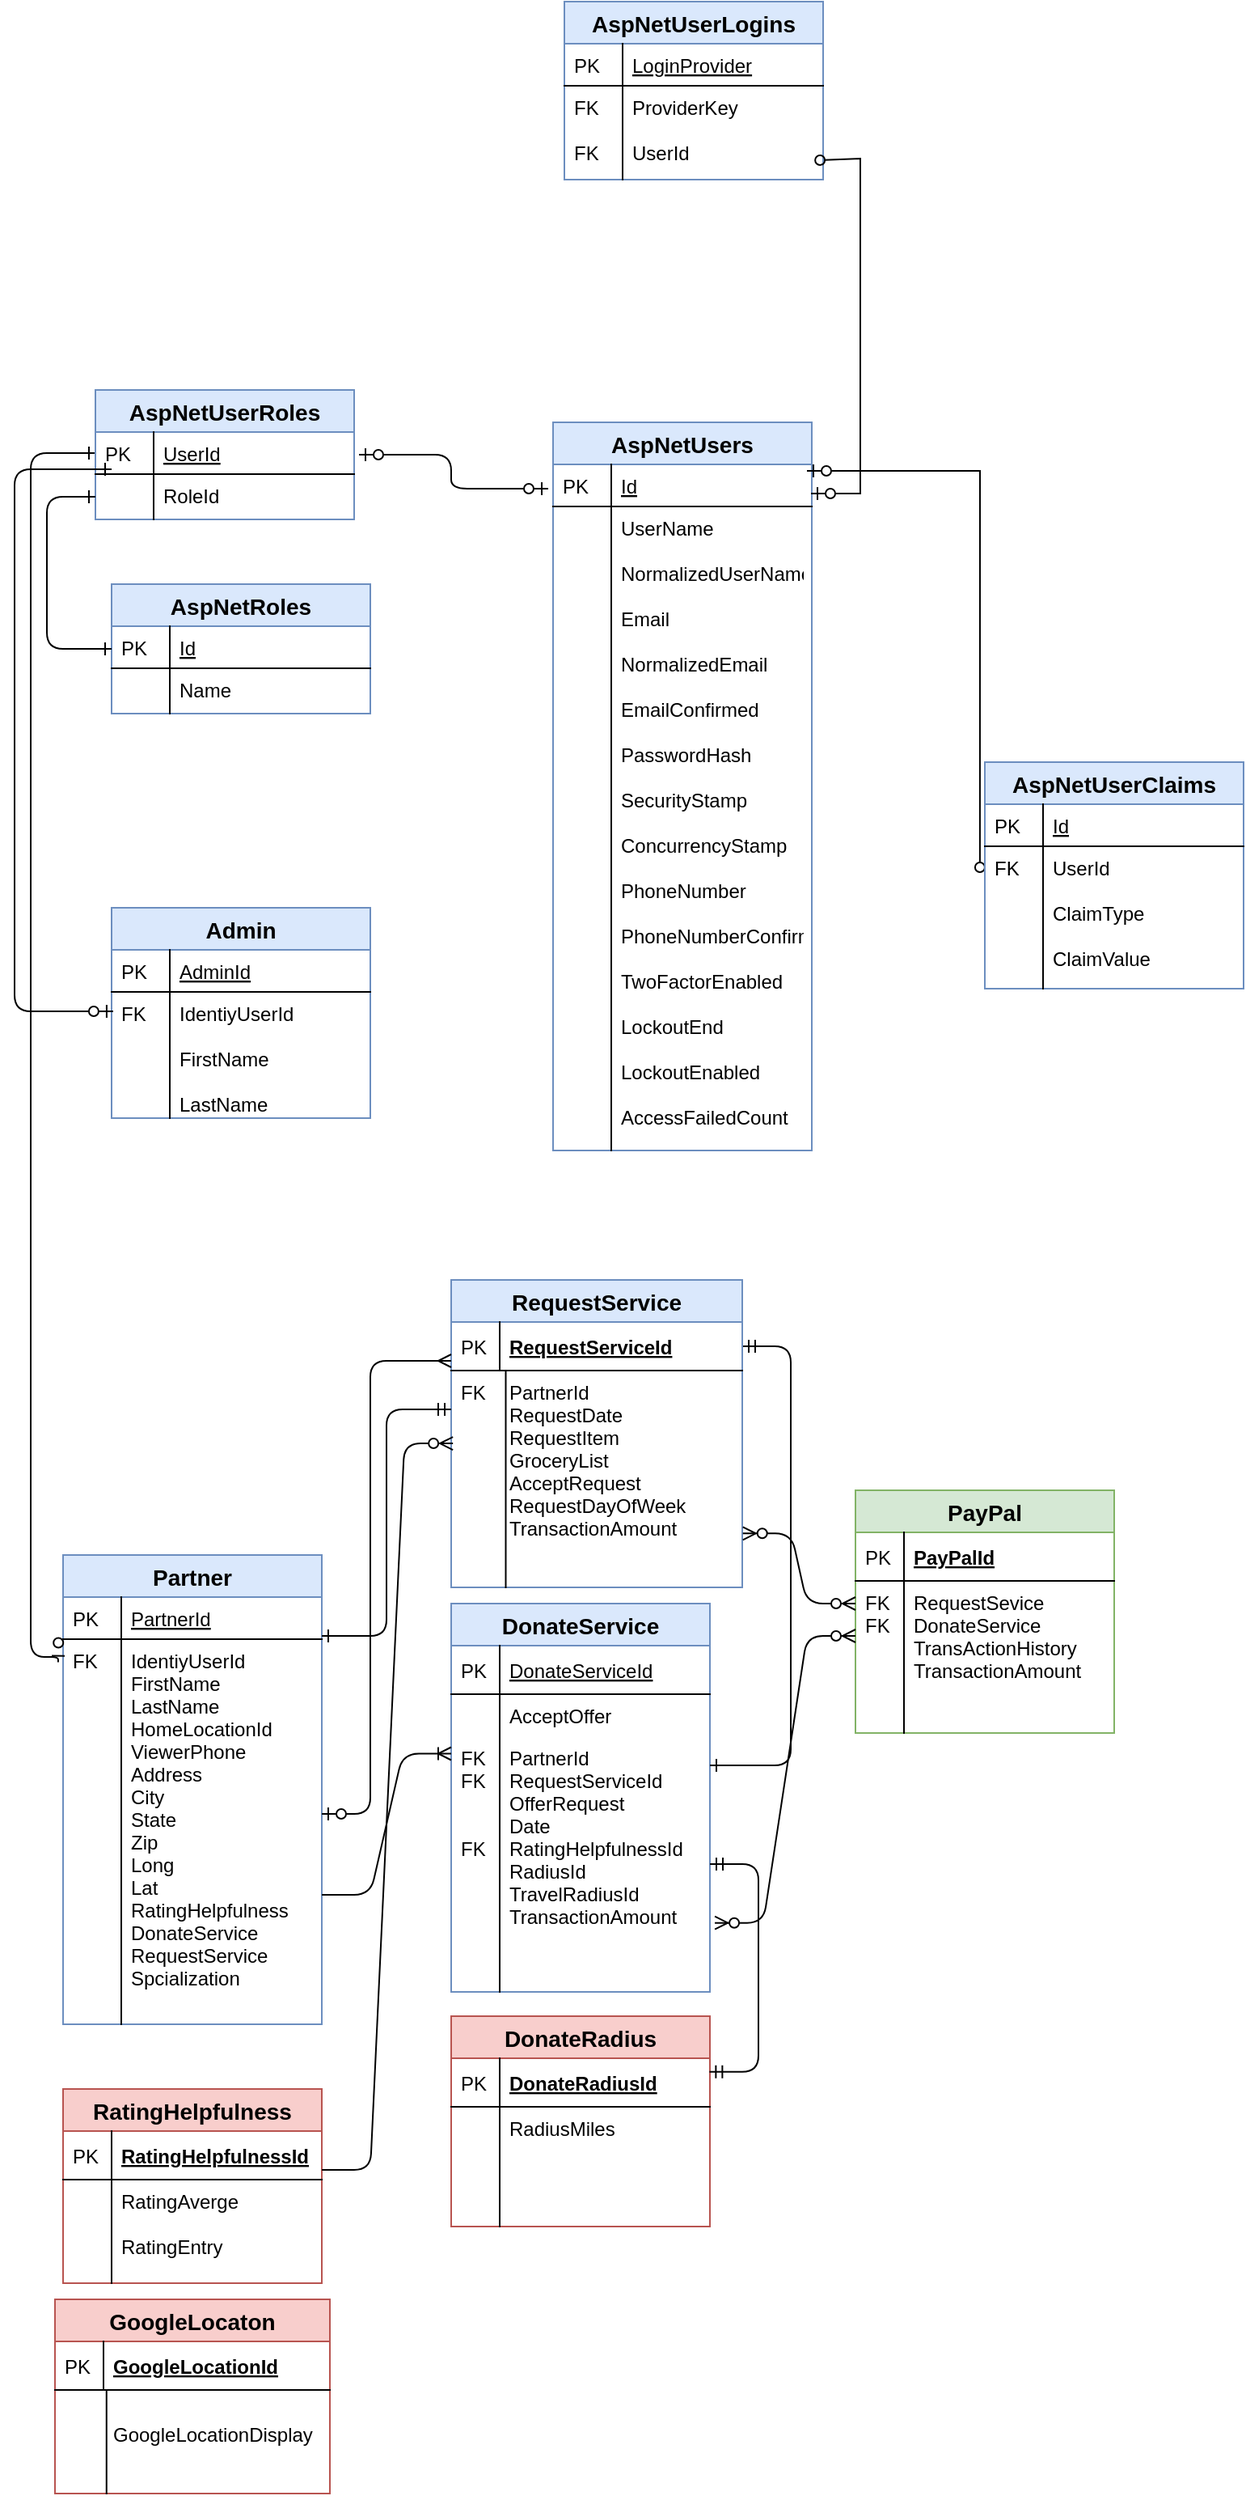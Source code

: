 <mxfile type="github" version="12.9.12">
  <diagram id="C5RBs43oDa-KdzZeNtuy" name="Page-1">
    <mxGraphModel grid="1" shadow="0" math="0" pageHeight="1169" pageWidth="827" pageScale="1" page="1" fold="1" arrows="1" connect="1" tooltips="1" guides="1" gridSize="10" dy="5468" dx="7211">
      <root>
        <mxCell id="WIyWlLk6GJQsqaUBKTNV-0" />
        <mxCell id="WIyWlLk6GJQsqaUBKTNV-1" parent="WIyWlLk6GJQsqaUBKTNV-0" />
        <mxCell id="zkfFHV4jXpPFQw0GAbJ--51" value="Partner" parent="WIyWlLk6GJQsqaUBKTNV-1" vertex="1" style="swimlane;fontStyle=1;childLayout=stackLayout;horizontal=1;startSize=26;horizontalStack=0;resizeParent=1;resizeLast=0;collapsible=1;marginBottom=0;rounded=0;shadow=0;strokeWidth=1;fontSize=14;fillColor=#dae8fc;strokeColor=#6c8ebf;">
          <mxGeometry as="geometry" height="290" width="160" y="-3680" x="-5750">
            <mxRectangle as="alternateBounds" height="26" width="160" y="80" x="20" />
          </mxGeometry>
        </mxCell>
        <mxCell id="zkfFHV4jXpPFQw0GAbJ--52" value="PartnerId" parent="zkfFHV4jXpPFQw0GAbJ--51" vertex="1" style="shape=partialRectangle;top=0;left=0;right=0;bottom=1;align=left;verticalAlign=top;fillColor=none;spacingLeft=40;spacingRight=4;overflow=hidden;rotatable=0;points=[[0,0.5],[1,0.5]];portConstraint=eastwest;dropTarget=0;rounded=0;shadow=0;strokeWidth=1;fontStyle=4">
          <mxGeometry as="geometry" height="26" width="160" y="26" />
        </mxCell>
        <mxCell id="zkfFHV4jXpPFQw0GAbJ--53" value="PK" parent="zkfFHV4jXpPFQw0GAbJ--52" vertex="1" style="shape=partialRectangle;top=0;left=0;bottom=0;fillColor=none;align=left;verticalAlign=top;spacingLeft=4;spacingRight=4;overflow=hidden;rotatable=0;points=[];portConstraint=eastwest;part=1;" connectable="0">
          <mxGeometry as="geometry" height="26" width="36" />
        </mxCell>
        <mxCell id="zkfFHV4jXpPFQw0GAbJ--54" value="IdentiyUserId&#xa;FirstName&#xa;LastName&#xa;HomeLocationId&#xa;ViewerPhone&#xa;Address&#xa;City&#xa;State&#xa;Zip&#xa;Long&#xa;Lat&#xa;RatingHelpfulness&#xa;DonateService&#xa;RequestService&#xa;Spcialization" parent="zkfFHV4jXpPFQw0GAbJ--51" vertex="1" style="shape=partialRectangle;top=0;left=0;right=0;bottom=0;align=left;verticalAlign=top;fillColor=none;spacingLeft=40;spacingRight=4;overflow=hidden;rotatable=0;points=[[0,0.5],[1,0.5]];portConstraint=eastwest;dropTarget=0;rounded=0;shadow=0;strokeWidth=1;">
          <mxGeometry as="geometry" height="238" width="160" y="52" />
        </mxCell>
        <mxCell id="zkfFHV4jXpPFQw0GAbJ--55" value="FK&#xa;" parent="zkfFHV4jXpPFQw0GAbJ--54" vertex="1" style="shape=partialRectangle;top=0;left=0;bottom=0;fillColor=none;align=left;verticalAlign=top;spacingLeft=4;spacingRight=4;overflow=hidden;rotatable=0;points=[];portConstraint=eastwest;part=1;" connectable="0">
          <mxGeometry as="geometry" height="238" width="36" />
        </mxCell>
        <mxCell id="w6MAxaTwaF9I9nZjJXPJ-12" value="DonateService" parent="WIyWlLk6GJQsqaUBKTNV-1" vertex="1" style="swimlane;fontStyle=1;childLayout=stackLayout;horizontal=1;startSize=26;horizontalStack=0;resizeParent=1;resizeParentMax=0;resizeLast=0;collapsible=1;marginBottom=0;align=center;fontSize=14;fillColor=#dae8fc;strokeColor=#6c8ebf;">
          <mxGeometry as="geometry" height="240" width="160" y="-3650" x="-5510" />
        </mxCell>
        <mxCell id="w6MAxaTwaF9I9nZjJXPJ-13" value="DonateServiceId" parent="w6MAxaTwaF9I9nZjJXPJ-12" vertex="1" style="shape=partialRectangle;top=0;left=0;right=0;bottom=1;align=left;verticalAlign=middle;fillColor=none;spacingLeft=34;spacingRight=4;overflow=hidden;rotatable=0;points=[[0,0.5],[1,0.5]];portConstraint=eastwest;dropTarget=0;fontStyle=4;fontSize=12;">
          <mxGeometry as="geometry" height="30" width="160" y="26" />
        </mxCell>
        <mxCell id="w6MAxaTwaF9I9nZjJXPJ-14" value="PK" parent="w6MAxaTwaF9I9nZjJXPJ-13" vertex="1" style="shape=partialRectangle;top=0;left=0;bottom=0;fillColor=none;align=left;verticalAlign=middle;spacingLeft=4;spacingRight=4;overflow=hidden;rotatable=0;points=[];portConstraint=eastwest;part=1;fontSize=12;" connectable="0">
          <mxGeometry as="geometry" height="30" width="30" />
        </mxCell>
        <mxCell id="w6MAxaTwaF9I9nZjJXPJ-15" value="AcceptOffer" parent="w6MAxaTwaF9I9nZjJXPJ-12" vertex="1" style="shape=partialRectangle;top=0;left=0;right=0;bottom=0;align=left;verticalAlign=top;fillColor=none;spacingLeft=34;spacingRight=4;overflow=hidden;rotatable=0;points=[[0,0.5],[1,0.5]];portConstraint=eastwest;dropTarget=0;fontSize=12;">
          <mxGeometry as="geometry" height="26" width="160" y="56" />
        </mxCell>
        <mxCell id="w6MAxaTwaF9I9nZjJXPJ-16" value="" parent="w6MAxaTwaF9I9nZjJXPJ-15" vertex="1" style="shape=partialRectangle;top=0;left=0;bottom=0;fillColor=none;align=left;verticalAlign=top;spacingLeft=4;spacingRight=4;overflow=hidden;rotatable=0;points=[];portConstraint=eastwest;part=1;fontSize=12;" connectable="0">
          <mxGeometry as="geometry" height="26" width="30" />
        </mxCell>
        <mxCell id="w6MAxaTwaF9I9nZjJXPJ-17" value="PartnerId&#xa;RequestServiceId&#xa;OfferRequest&#xa;Date&#xa;RatingHelpfulnessId&#xa;RadiusId&#xa;TravelRadiusId&#xa;TransactionAmount&#xa;" parent="w6MAxaTwaF9I9nZjJXPJ-12" vertex="1" style="shape=partialRectangle;top=0;left=0;right=0;bottom=0;align=left;verticalAlign=top;fillColor=none;spacingLeft=34;spacingRight=4;overflow=hidden;rotatable=0;points=[[0,0.5],[1,0.5]];portConstraint=eastwest;dropTarget=0;fontSize=12;">
          <mxGeometry as="geometry" height="158" width="160" y="82" />
        </mxCell>
        <mxCell id="w6MAxaTwaF9I9nZjJXPJ-18" value="FK&#xa;FK&#xa;&#xa;&#xa;FK&#xa;&#xa;&#xa;&#xa;&#xa;&#xa;&#xa;&#xa;&#xa;&#xa;" parent="w6MAxaTwaF9I9nZjJXPJ-17" vertex="1" style="shape=partialRectangle;top=0;left=0;bottom=0;fillColor=none;align=left;verticalAlign=top;spacingLeft=4;spacingRight=4;overflow=hidden;rotatable=0;points=[];portConstraint=eastwest;part=1;fontSize=12;" connectable="0">
          <mxGeometry as="geometry" height="158" width="30" />
        </mxCell>
        <mxCell id="w6MAxaTwaF9I9nZjJXPJ-37" value="" parent="WIyWlLk6GJQsqaUBKTNV-1" style="edgeStyle=entityRelationEdgeStyle;fontSize=12;html=1;endArrow=ERmandOne;startArrow=ERone;startFill=0;" edge="1" target="w6MAxaTwaF9I9nZjJXPJ-27">
          <mxGeometry as="geometry" height="100" width="100" relative="1">
            <mxPoint as="sourcePoint" y="-3550" x="-5350" />
            <mxPoint as="targetPoint" y="-3570" x="-5240" />
          </mxGeometry>
        </mxCell>
        <mxCell id="w6MAxaTwaF9I9nZjJXPJ-26" value="RequestService" parent="WIyWlLk6GJQsqaUBKTNV-1" vertex="1" style="swimlane;fontStyle=1;childLayout=stackLayout;horizontal=1;startSize=26;horizontalStack=0;resizeParent=1;resizeParentMax=0;resizeLast=0;collapsible=1;marginBottom=0;align=center;fontSize=14;fillColor=#dae8fc;strokeColor=#6c8ebf;">
          <mxGeometry as="geometry" height="190" width="180" y="-3850" x="-5510" />
        </mxCell>
        <mxCell id="w6MAxaTwaF9I9nZjJXPJ-27" value="RequestServiceId" parent="w6MAxaTwaF9I9nZjJXPJ-26" vertex="1" style="shape=partialRectangle;top=0;left=0;right=0;bottom=1;align=left;verticalAlign=middle;fillColor=none;spacingLeft=34;spacingRight=4;overflow=hidden;rotatable=0;points=[[0,0.5],[1,0.5]];portConstraint=eastwest;dropTarget=0;fontStyle=5;fontSize=12;">
          <mxGeometry as="geometry" height="30" width="180" y="26" />
        </mxCell>
        <mxCell id="w6MAxaTwaF9I9nZjJXPJ-28" value="PK" parent="w6MAxaTwaF9I9nZjJXPJ-27" vertex="1" style="shape=partialRectangle;top=0;left=0;bottom=0;fillColor=none;align=left;verticalAlign=middle;spacingLeft=4;spacingRight=4;overflow=hidden;rotatable=0;points=[];portConstraint=eastwest;part=1;fontSize=12;" connectable="0">
          <mxGeometry as="geometry" height="30" width="30" />
        </mxCell>
        <mxCell id="w6MAxaTwaF9I9nZjJXPJ-29" value="PartnerId&#xa;RequestDate&#xa;RequestItem&#xa;GroceryList&#xa;AcceptRequest&#xa;RequestDayOfWeek&#xa;TransactionAmount&#xa;" parent="w6MAxaTwaF9I9nZjJXPJ-26" vertex="1" style="shape=partialRectangle;top=0;left=0;right=0;bottom=0;align=left;verticalAlign=top;fillColor=none;spacingLeft=34;spacingRight=4;overflow=hidden;rotatable=0;points=[[0,0.5],[1,0.5]];portConstraint=eastwest;dropTarget=0;fontSize=12;">
          <mxGeometry as="geometry" height="134" width="180" y="56" />
        </mxCell>
        <mxCell id="w6MAxaTwaF9I9nZjJXPJ-30" value="FK&#xa;&#xa;&#xa;&#xa;" parent="w6MAxaTwaF9I9nZjJXPJ-29" vertex="1" style="shape=partialRectangle;top=0;left=0;bottom=0;fillColor=none;align=left;verticalAlign=top;spacingLeft=4;spacingRight=4;overflow=hidden;rotatable=0;points=[];portConstraint=eastwest;part=1;fontSize=12;" connectable="0">
          <mxGeometry as="geometry" height="134" width="33.75" />
        </mxCell>
        <mxCell id="4Npi-XYbnUJPOElRgU_o-9" value="" parent="WIyWlLk6GJQsqaUBKTNV-1" style="edgeStyle=orthogonalEdgeStyle;fontSize=12;html=1;endArrow=ERzeroToOne;endFill=1;entryX=-0.019;entryY=0.06;entryDx=0;entryDy=0;entryPerimeter=0;startArrow=ERone;startFill=0;" edge="1" target="zkfFHV4jXpPFQw0GAbJ--54">
          <mxGeometry as="geometry" height="100" width="100" relative="1">
            <mxPoint as="sourcePoint" y="-4361" x="-5730" />
            <mxPoint as="targetPoint" y="-3791" x="-5750" />
            <Array as="points">
              <mxPoint y="-4361" x="-5770" />
              <mxPoint y="-3617" x="-5770" />
            </Array>
          </mxGeometry>
        </mxCell>
        <mxCell id="4Npi-XYbnUJPOElRgU_o-16" value="PayPal" parent="WIyWlLk6GJQsqaUBKTNV-1" vertex="1" style="swimlane;fontStyle=1;childLayout=stackLayout;horizontal=1;startSize=26;horizontalStack=0;resizeParent=1;resizeParentMax=0;resizeLast=0;collapsible=1;marginBottom=0;align=center;fontSize=14;fillColor=#d5e8d4;strokeColor=#82b366;">
          <mxGeometry as="geometry" height="150" width="160" y="-3720" x="-5260" />
        </mxCell>
        <mxCell id="4Npi-XYbnUJPOElRgU_o-17" value="PayPalId" parent="4Npi-XYbnUJPOElRgU_o-16" vertex="1" style="shape=partialRectangle;top=0;left=0;right=0;bottom=1;align=left;verticalAlign=middle;fillColor=none;spacingLeft=34;spacingRight=4;overflow=hidden;rotatable=0;points=[[0,0.5],[1,0.5]];portConstraint=eastwest;dropTarget=0;fontStyle=5;fontSize=12;">
          <mxGeometry as="geometry" height="30" width="160" y="26" />
        </mxCell>
        <mxCell id="4Npi-XYbnUJPOElRgU_o-18" value="PK" parent="4Npi-XYbnUJPOElRgU_o-17" vertex="1" style="shape=partialRectangle;top=0;left=0;bottom=0;fillColor=none;align=left;verticalAlign=middle;spacingLeft=4;spacingRight=4;overflow=hidden;rotatable=0;points=[];portConstraint=eastwest;part=1;fontSize=12;" connectable="0">
          <mxGeometry as="geometry" height="30" width="30" />
        </mxCell>
        <mxCell id="4Npi-XYbnUJPOElRgU_o-19" value="RequestSevice&#xa;DonateService&#xa;TransActionHistory&#xa;TransactionAmount" parent="4Npi-XYbnUJPOElRgU_o-16" vertex="1" style="shape=partialRectangle;top=0;left=0;right=0;bottom=0;align=left;verticalAlign=top;fillColor=none;spacingLeft=34;spacingRight=4;overflow=hidden;rotatable=0;points=[[0,0.5],[1,0.5]];portConstraint=eastwest;dropTarget=0;fontSize=12;">
          <mxGeometry as="geometry" height="94" width="160" y="56" />
        </mxCell>
        <mxCell id="4Npi-XYbnUJPOElRgU_o-20" value="FK&#xa;FK" parent="4Npi-XYbnUJPOElRgU_o-19" vertex="1" style="shape=partialRectangle;top=0;left=0;bottom=0;fillColor=none;align=left;verticalAlign=top;spacingLeft=4;spacingRight=4;overflow=hidden;rotatable=0;points=[];portConstraint=eastwest;part=1;fontSize=12;" connectable="0">
          <mxGeometry as="geometry" height="94" width="30" />
        </mxCell>
        <mxCell id="0W0cWMTUV2IDfXPeLBm6-0" value="" parent="WIyWlLk6GJQsqaUBKTNV-1" style="edgeStyle=orthogonalEdgeStyle;fontSize=12;html=1;endArrow=ERmandOne;startArrow=ERone;startFill=0;" edge="1" source="zkfFHV4jXpPFQw0GAbJ--52">
          <mxGeometry as="geometry" height="100" width="100" relative="1">
            <mxPoint as="sourcePoint" y="-3630" x="-5580" />
            <mxPoint as="targetPoint" y="-3770" x="-5510" />
            <Array as="points">
              <mxPoint y="-3630" x="-5550" />
              <mxPoint y="-3770" x="-5550" />
            </Array>
          </mxGeometry>
        </mxCell>
        <mxCell id="oAIq1dQu28Q5ENZZxSXI-0" value="" parent="WIyWlLk6GJQsqaUBKTNV-1" style="edgeStyle=orthogonalEdgeStyle;fontSize=12;html=1;endArrow=ERmany;startArrow=ERzeroToOne;startFill=1;endFill=0;" edge="1">
          <mxGeometry as="geometry" height="100" width="100" relative="1">
            <mxPoint as="sourcePoint" y="-3520" x="-5590" />
            <mxPoint as="targetPoint" y="-3800" x="-5510" />
            <Array as="points">
              <mxPoint y="-3520" x="-5590" />
              <mxPoint y="-3520" x="-5560" />
              <mxPoint y="-3800" x="-5560" />
            </Array>
          </mxGeometry>
        </mxCell>
        <mxCell id="KTBwwEuSzIFc9z8oNqsP-0" value="AspNetRoles" parent="WIyWlLk6GJQsqaUBKTNV-1" vertex="1" style="swimlane;fontStyle=1;childLayout=stackLayout;horizontal=1;startSize=26;horizontalStack=0;resizeParent=1;resizeLast=0;collapsible=1;marginBottom=0;rounded=0;shadow=0;strokeWidth=1;fontSize=14;fillColor=#dae8fc;strokeColor=#6c8ebf;">
          <mxGeometry as="geometry" height="80" width="160" y="-4280" x="-5720">
            <mxRectangle as="alternateBounds" height="26" width="160" y="80" x="20" />
          </mxGeometry>
        </mxCell>
        <mxCell id="KTBwwEuSzIFc9z8oNqsP-1" value="Id" parent="KTBwwEuSzIFc9z8oNqsP-0" vertex="1" style="shape=partialRectangle;top=0;left=0;right=0;bottom=1;align=left;verticalAlign=top;fillColor=none;spacingLeft=40;spacingRight=4;overflow=hidden;rotatable=0;points=[[0,0.5],[1,0.5]];portConstraint=eastwest;dropTarget=0;rounded=0;shadow=0;strokeWidth=1;fontStyle=4">
          <mxGeometry as="geometry" height="26" width="160" y="26" />
        </mxCell>
        <mxCell id="KTBwwEuSzIFc9z8oNqsP-2" value="PK" parent="KTBwwEuSzIFc9z8oNqsP-1" vertex="1" style="shape=partialRectangle;top=0;left=0;bottom=0;fillColor=none;align=left;verticalAlign=top;spacingLeft=4;spacingRight=4;overflow=hidden;rotatable=0;points=[];portConstraint=eastwest;part=1;" connectable="0">
          <mxGeometry as="geometry" height="26" width="36" />
        </mxCell>
        <mxCell id="KTBwwEuSzIFc9z8oNqsP-3" value="Name" parent="KTBwwEuSzIFc9z8oNqsP-0" vertex="1" style="shape=partialRectangle;top=0;left=0;right=0;bottom=0;align=left;verticalAlign=top;fillColor=none;spacingLeft=40;spacingRight=4;overflow=hidden;rotatable=0;points=[[0,0.5],[1,0.5]];portConstraint=eastwest;dropTarget=0;rounded=0;shadow=0;strokeWidth=1;">
          <mxGeometry as="geometry" height="28" width="160" y="52" />
        </mxCell>
        <mxCell id="KTBwwEuSzIFc9z8oNqsP-4" value="" parent="KTBwwEuSzIFc9z8oNqsP-3" vertex="1" style="shape=partialRectangle;top=0;left=0;bottom=0;fillColor=none;align=left;verticalAlign=top;spacingLeft=4;spacingRight=4;overflow=hidden;rotatable=0;points=[];portConstraint=eastwest;part=1;" connectable="0">
          <mxGeometry as="geometry" height="28" width="36" />
        </mxCell>
        <mxCell id="KTBwwEuSzIFc9z8oNqsP-5" value="AspNetUserRoles" parent="WIyWlLk6GJQsqaUBKTNV-1" vertex="1" style="swimlane;fontStyle=1;childLayout=stackLayout;horizontal=1;startSize=26;horizontalStack=0;resizeParent=1;resizeLast=0;collapsible=1;marginBottom=0;rounded=0;shadow=0;strokeWidth=1;fontSize=14;fillColor=#dae8fc;strokeColor=#6c8ebf;">
          <mxGeometry as="geometry" height="80" width="160" y="-4400" x="-5730">
            <mxRectangle as="alternateBounds" height="26" width="160" y="80" x="20" />
          </mxGeometry>
        </mxCell>
        <mxCell id="KTBwwEuSzIFc9z8oNqsP-6" value="UserId" parent="KTBwwEuSzIFc9z8oNqsP-5" vertex="1" style="shape=partialRectangle;top=0;left=0;right=0;bottom=1;align=left;verticalAlign=top;fillColor=none;spacingLeft=40;spacingRight=4;overflow=hidden;rotatable=0;points=[[0,0.5],[1,0.5]];portConstraint=eastwest;dropTarget=0;rounded=0;shadow=0;strokeWidth=1;fontStyle=4">
          <mxGeometry as="geometry" height="26" width="160" y="26" />
        </mxCell>
        <mxCell id="KTBwwEuSzIFc9z8oNqsP-7" value="PK" parent="KTBwwEuSzIFc9z8oNqsP-6" vertex="1" style="shape=partialRectangle;top=0;left=0;bottom=0;fillColor=none;align=left;verticalAlign=top;spacingLeft=4;spacingRight=4;overflow=hidden;rotatable=0;points=[];portConstraint=eastwest;part=1;" connectable="0">
          <mxGeometry as="geometry" height="26" width="36" />
        </mxCell>
        <mxCell id="KTBwwEuSzIFc9z8oNqsP-8" value="RoleId" parent="KTBwwEuSzIFc9z8oNqsP-5" vertex="1" style="shape=partialRectangle;top=0;left=0;right=0;bottom=0;align=left;verticalAlign=top;fillColor=none;spacingLeft=40;spacingRight=4;overflow=hidden;rotatable=0;points=[[0,0.5],[1,0.5]];portConstraint=eastwest;dropTarget=0;rounded=0;shadow=0;strokeWidth=1;">
          <mxGeometry as="geometry" height="28" width="160" y="52" />
        </mxCell>
        <mxCell id="KTBwwEuSzIFc9z8oNqsP-9" value="" parent="KTBwwEuSzIFc9z8oNqsP-8" vertex="1" style="shape=partialRectangle;top=0;left=0;bottom=0;fillColor=none;align=left;verticalAlign=top;spacingLeft=4;spacingRight=4;overflow=hidden;rotatable=0;points=[];portConstraint=eastwest;part=1;" connectable="0">
          <mxGeometry as="geometry" height="28" width="36" />
        </mxCell>
        <mxCell id="KTBwwEuSzIFc9z8oNqsP-10" value="AspNetUserLogins" parent="WIyWlLk6GJQsqaUBKTNV-1" vertex="1" style="swimlane;fontStyle=1;childLayout=stackLayout;horizontal=1;startSize=26;horizontalStack=0;resizeParent=1;resizeLast=0;collapsible=1;marginBottom=0;rounded=0;shadow=0;strokeWidth=1;fontSize=14;fillColor=#dae8fc;strokeColor=#6c8ebf;">
          <mxGeometry as="geometry" height="110" width="160" y="-4640" x="-5440">
            <mxRectangle as="alternateBounds" height="26" width="160" y="80" x="20" />
          </mxGeometry>
        </mxCell>
        <mxCell id="KTBwwEuSzIFc9z8oNqsP-11" value="LoginProvider" parent="KTBwwEuSzIFc9z8oNqsP-10" vertex="1" style="shape=partialRectangle;top=0;left=0;right=0;bottom=1;align=left;verticalAlign=top;fillColor=none;spacingLeft=40;spacingRight=4;overflow=hidden;rotatable=0;points=[[0,0.5],[1,0.5]];portConstraint=eastwest;dropTarget=0;rounded=0;shadow=0;strokeWidth=1;fontStyle=4">
          <mxGeometry as="geometry" height="26" width="160" y="26" />
        </mxCell>
        <mxCell id="KTBwwEuSzIFc9z8oNqsP-12" value="PK" parent="KTBwwEuSzIFc9z8oNqsP-11" vertex="1" style="shape=partialRectangle;top=0;left=0;bottom=0;fillColor=none;align=left;verticalAlign=top;spacingLeft=4;spacingRight=4;overflow=hidden;rotatable=0;points=[];portConstraint=eastwest;part=1;" connectable="0">
          <mxGeometry as="geometry" height="26" width="36" />
        </mxCell>
        <mxCell id="KTBwwEuSzIFc9z8oNqsP-13" value="ProviderKey&#xa;&#xa;UserId" parent="KTBwwEuSzIFc9z8oNqsP-10" vertex="1" style="shape=partialRectangle;top=0;left=0;right=0;bottom=0;align=left;verticalAlign=top;fillColor=none;spacingLeft=40;spacingRight=4;overflow=hidden;rotatable=0;points=[[0,0.5],[1,0.5]];portConstraint=eastwest;dropTarget=0;rounded=0;shadow=0;strokeWidth=1;">
          <mxGeometry as="geometry" height="58" width="160" y="52" />
        </mxCell>
        <mxCell id="KTBwwEuSzIFc9z8oNqsP-14" value="FK&#xa;&#xa;FK" parent="KTBwwEuSzIFc9z8oNqsP-13" vertex="1" style="shape=partialRectangle;top=0;left=0;bottom=0;fillColor=none;align=left;verticalAlign=top;spacingLeft=4;spacingRight=4;overflow=hidden;rotatable=0;points=[];portConstraint=eastwest;part=1;" connectable="0">
          <mxGeometry as="geometry" height="58" width="36" />
        </mxCell>
        <mxCell id="KTBwwEuSzIFc9z8oNqsP-15" value="AspNetUsers" parent="WIyWlLk6GJQsqaUBKTNV-1" vertex="1" style="swimlane;fontStyle=1;childLayout=stackLayout;horizontal=1;startSize=26;horizontalStack=0;resizeParent=1;resizeLast=0;collapsible=1;marginBottom=0;rounded=0;shadow=0;strokeWidth=1;fontSize=14;fillColor=#dae8fc;strokeColor=#6c8ebf;">
          <mxGeometry as="geometry" height="450" width="160" y="-4380" x="-5447">
            <mxRectangle as="alternateBounds" height="26" width="160" y="80" x="20" />
          </mxGeometry>
        </mxCell>
        <mxCell id="KTBwwEuSzIFc9z8oNqsP-31" parent="KTBwwEuSzIFc9z8oNqsP-15" style="edgeStyle=orthogonalEdgeStyle;rounded=0;orthogonalLoop=1;jettySize=auto;html=1;startArrow=oval;startFill=0;endArrow=ERzeroToOne;endFill=1;exitX=-0.019;exitY=0.148;exitDx=0;exitDy=0;exitPerimeter=0;" edge="1" source="KTBwwEuSzIFc9z8oNqsP-23">
          <mxGeometry as="geometry" relative="1">
            <mxPoint as="targetPoint" y="30" x="157" />
            <mxPoint as="sourcePoint" y="270" x="247" />
            <Array as="points">
              <mxPoint y="30" x="264" />
            </Array>
          </mxGeometry>
        </mxCell>
        <mxCell id="KTBwwEuSzIFc9z8oNqsP-16" value="Id" parent="KTBwwEuSzIFc9z8oNqsP-15" vertex="1" style="shape=partialRectangle;top=0;left=0;right=0;bottom=1;align=left;verticalAlign=top;fillColor=none;spacingLeft=40;spacingRight=4;overflow=hidden;rotatable=0;points=[[0,0.5],[1,0.5]];portConstraint=eastwest;dropTarget=0;rounded=0;shadow=0;strokeWidth=1;fontStyle=4">
          <mxGeometry as="geometry" height="26" width="160" y="26" />
        </mxCell>
        <mxCell id="KTBwwEuSzIFc9z8oNqsP-17" value="PK" parent="KTBwwEuSzIFc9z8oNqsP-16" vertex="1" style="shape=partialRectangle;top=0;left=0;bottom=0;fillColor=none;align=left;verticalAlign=top;spacingLeft=4;spacingRight=4;overflow=hidden;rotatable=0;points=[];portConstraint=eastwest;part=1;" connectable="0">
          <mxGeometry as="geometry" height="26" width="36" />
        </mxCell>
        <mxCell id="KTBwwEuSzIFc9z8oNqsP-18" value="UserName&#xa;&#xa;NormalizedUserName&#xa;&#xa;Email&#xa;&#xa;NormalizedEmail&#xa;&#xa;EmailConfirmed&#xa;&#xa;PasswordHash&#xa;&#xa;SecurityStamp&#xa;&#xa;ConcurrencyStamp&#xa;&#xa;PhoneNumber&#xa;&#xa;PhoneNumberConfirmed&#xa;&#xa;TwoFactorEnabled&#xa;&#xa;LockoutEnd&#xa;&#xa;LockoutEnabled&#xa;&#xa;AccessFailedCount" parent="KTBwwEuSzIFc9z8oNqsP-15" vertex="1" style="shape=partialRectangle;top=0;left=0;right=0;bottom=0;align=left;verticalAlign=top;fillColor=none;spacingLeft=40;spacingRight=4;overflow=hidden;rotatable=0;points=[[0,0.5],[1,0.5]];portConstraint=eastwest;dropTarget=0;rounded=0;shadow=0;strokeWidth=1;">
          <mxGeometry as="geometry" height="398" width="160" y="52" />
        </mxCell>
        <mxCell id="KTBwwEuSzIFc9z8oNqsP-19" value="" parent="KTBwwEuSzIFc9z8oNqsP-18" vertex="1" style="shape=partialRectangle;top=0;left=0;bottom=0;fillColor=none;align=left;verticalAlign=top;spacingLeft=4;spacingRight=4;overflow=hidden;rotatable=0;points=[];portConstraint=eastwest;part=1;" connectable="0">
          <mxGeometry as="geometry" height="398" width="36" />
        </mxCell>
        <mxCell id="KTBwwEuSzIFc9z8oNqsP-20" value="AspNetUserClaims" parent="WIyWlLk6GJQsqaUBKTNV-1" vertex="1" style="swimlane;fontStyle=1;childLayout=stackLayout;horizontal=1;startSize=26;horizontalStack=0;resizeParent=1;resizeLast=0;collapsible=1;marginBottom=0;rounded=0;shadow=0;strokeWidth=1;fontSize=14;fillColor=#dae8fc;strokeColor=#6c8ebf;">
          <mxGeometry as="geometry" height="140" width="160" y="-4170" x="-5180">
            <mxRectangle as="alternateBounds" height="26" width="160" y="80" x="20" />
          </mxGeometry>
        </mxCell>
        <mxCell id="KTBwwEuSzIFc9z8oNqsP-21" value="Id" parent="KTBwwEuSzIFc9z8oNqsP-20" vertex="1" style="shape=partialRectangle;top=0;left=0;right=0;bottom=1;align=left;verticalAlign=top;fillColor=none;spacingLeft=40;spacingRight=4;overflow=hidden;rotatable=0;points=[[0,0.5],[1,0.5]];portConstraint=eastwest;dropTarget=0;rounded=0;shadow=0;strokeWidth=1;fontStyle=4">
          <mxGeometry as="geometry" height="26" width="160" y="26" />
        </mxCell>
        <mxCell id="KTBwwEuSzIFc9z8oNqsP-22" value="PK" parent="KTBwwEuSzIFc9z8oNqsP-21" vertex="1" style="shape=partialRectangle;top=0;left=0;bottom=0;fillColor=none;align=left;verticalAlign=top;spacingLeft=4;spacingRight=4;overflow=hidden;rotatable=0;points=[];portConstraint=eastwest;part=1;" connectable="0">
          <mxGeometry as="geometry" height="26" width="36" />
        </mxCell>
        <mxCell id="KTBwwEuSzIFc9z8oNqsP-23" value="UserId&#xa;&#xa;ClaimType&#xa;&#xa;ClaimValue" parent="KTBwwEuSzIFc9z8oNqsP-20" vertex="1" style="shape=partialRectangle;top=0;left=0;right=0;bottom=0;align=left;verticalAlign=top;fillColor=none;spacingLeft=40;spacingRight=4;overflow=hidden;rotatable=0;points=[[0,0.5],[1,0.5]];portConstraint=eastwest;dropTarget=0;rounded=0;shadow=0;strokeWidth=1;">
          <mxGeometry as="geometry" height="88" width="160" y="52" />
        </mxCell>
        <mxCell id="KTBwwEuSzIFc9z8oNqsP-24" value="FK&#xa;&#xa;&#xa;&#xa;" parent="KTBwwEuSzIFc9z8oNqsP-23" vertex="1" style="shape=partialRectangle;top=0;left=0;bottom=0;fillColor=none;align=left;verticalAlign=top;spacingLeft=4;spacingRight=4;overflow=hidden;rotatable=0;points=[];portConstraint=eastwest;part=1;" connectable="0">
          <mxGeometry as="geometry" height="88" width="36" />
        </mxCell>
        <mxCell id="KTBwwEuSzIFc9z8oNqsP-25" value="" parent="WIyWlLk6GJQsqaUBKTNV-1" style="edgeStyle=orthogonalEdgeStyle;fontSize=12;html=1;endArrow=ERone;endFill=0;entryX=0;entryY=0.5;entryDx=0;entryDy=0;startArrow=ERone;startFill=0;" edge="1" target="KTBwwEuSzIFc9z8oNqsP-8">
          <mxGeometry as="geometry" height="100" width="100" relative="1">
            <mxPoint as="sourcePoint" y="-4240" x="-5720" />
            <mxPoint as="targetPoint" y="-3606.72" x="-5743.04" />
            <Array as="points">
              <mxPoint y="-4240" x="-5760" />
              <mxPoint y="-4334" x="-5760" />
            </Array>
          </mxGeometry>
        </mxCell>
        <mxCell id="KTBwwEuSzIFc9z8oNqsP-26" value="" parent="WIyWlLk6GJQsqaUBKTNV-1" style="edgeStyle=orthogonalEdgeStyle;fontSize=12;html=1;endArrow=ERzeroToOne;startArrow=ERzeroToOne;startFill=1;endFill=1;" edge="1">
          <mxGeometry as="geometry" height="100" width="100" relative="1">
            <mxPoint as="sourcePoint" y="-4360" x="-5567" />
            <mxPoint as="targetPoint" y="-4339" x="-5450" />
            <Array as="points">
              <mxPoint y="-4360" x="-5510" />
              <mxPoint y="-4339" x="-5510" />
            </Array>
          </mxGeometry>
        </mxCell>
        <mxCell id="KTBwwEuSzIFc9z8oNqsP-30" parent="WIyWlLk6GJQsqaUBKTNV-1" style="edgeStyle=orthogonalEdgeStyle;rounded=0;orthogonalLoop=1;jettySize=auto;html=1;startArrow=oval;startFill=0;endArrow=ERzeroToOne;endFill=1;exitX=0.988;exitY=0.793;exitDx=0;exitDy=0;exitPerimeter=0;" edge="1" source="KTBwwEuSzIFc9z8oNqsP-13">
          <mxGeometry as="geometry" relative="1">
            <mxPoint as="targetPoint" y="-4336" x="-5287.5" />
            <mxPoint as="sourcePoint" y="-4670" x="-4992.5" />
            <Array as="points">
              <mxPoint y="-4543" x="-5257" />
              <mxPoint y="-4336" x="-5257" />
            </Array>
          </mxGeometry>
        </mxCell>
        <mxCell id="KTBwwEuSzIFc9z8oNqsP-32" value="Admin" parent="WIyWlLk6GJQsqaUBKTNV-1" vertex="1" style="swimlane;fontStyle=1;childLayout=stackLayout;horizontal=1;startSize=26;horizontalStack=0;resizeParent=1;resizeLast=0;collapsible=1;marginBottom=0;rounded=0;shadow=0;strokeWidth=1;fontSize=14;fillColor=#dae8fc;strokeColor=#6c8ebf;">
          <mxGeometry as="geometry" height="130" width="160" y="-4080" x="-5720">
            <mxRectangle as="alternateBounds" height="26" width="160" y="80" x="20" />
          </mxGeometry>
        </mxCell>
        <mxCell id="KTBwwEuSzIFc9z8oNqsP-33" value="AdminId" parent="KTBwwEuSzIFc9z8oNqsP-32" vertex="1" style="shape=partialRectangle;top=0;left=0;right=0;bottom=1;align=left;verticalAlign=top;fillColor=none;spacingLeft=40;spacingRight=4;overflow=hidden;rotatable=0;points=[[0,0.5],[1,0.5]];portConstraint=eastwest;dropTarget=0;rounded=0;shadow=0;strokeWidth=1;fontStyle=4">
          <mxGeometry as="geometry" height="26" width="160" y="26" />
        </mxCell>
        <mxCell id="KTBwwEuSzIFc9z8oNqsP-34" value="PK" parent="KTBwwEuSzIFc9z8oNqsP-33" vertex="1" style="shape=partialRectangle;top=0;left=0;bottom=0;fillColor=none;align=left;verticalAlign=top;spacingLeft=4;spacingRight=4;overflow=hidden;rotatable=0;points=[];portConstraint=eastwest;part=1;" connectable="0">
          <mxGeometry as="geometry" height="26" width="36" />
        </mxCell>
        <mxCell id="KTBwwEuSzIFc9z8oNqsP-35" value="IdentiyUserId&#xa;&#xa;FirstName&#xa;&#xa;LastName" parent="KTBwwEuSzIFc9z8oNqsP-32" vertex="1" style="shape=partialRectangle;top=0;left=0;right=0;bottom=0;align=left;verticalAlign=top;fillColor=none;spacingLeft=40;spacingRight=4;overflow=hidden;rotatable=0;points=[[0,0.5],[1,0.5]];portConstraint=eastwest;dropTarget=0;rounded=0;shadow=0;strokeWidth=1;">
          <mxGeometry as="geometry" height="78" width="160" y="52" />
        </mxCell>
        <mxCell id="KTBwwEuSzIFc9z8oNqsP-36" value="FK&#xa;" parent="KTBwwEuSzIFc9z8oNqsP-35" vertex="1" style="shape=partialRectangle;top=0;left=0;bottom=0;fillColor=none;align=left;verticalAlign=top;spacingLeft=4;spacingRight=4;overflow=hidden;rotatable=0;points=[];portConstraint=eastwest;part=1;" connectable="0">
          <mxGeometry as="geometry" height="78" width="36" />
        </mxCell>
        <mxCell id="KTBwwEuSzIFc9z8oNqsP-37" value="" parent="WIyWlLk6GJQsqaUBKTNV-1" style="edgeStyle=orthogonalEdgeStyle;fontSize=12;html=1;endArrow=ERzeroToOne;endFill=1;startArrow=ERone;startFill=0;entryX=0.006;entryY=0.154;entryDx=0;entryDy=0;entryPerimeter=0;" edge="1" target="KTBwwEuSzIFc9z8oNqsP-35">
          <mxGeometry as="geometry" height="100" width="100" relative="1">
            <mxPoint as="sourcePoint" y="-4351" x="-5720" />
            <mxPoint as="targetPoint" y="-3980" x="-5730" />
            <Array as="points">
              <mxPoint y="-4351" x="-5780" />
              <mxPoint y="-4016" x="-5780" />
            </Array>
          </mxGeometry>
        </mxCell>
        <mxCell id="oAIq1dQu28Q5ENZZxSXI-18" value="DonateRadius" parent="WIyWlLk6GJQsqaUBKTNV-1" vertex="1" style="swimlane;fontStyle=1;childLayout=stackLayout;horizontal=1;startSize=26;horizontalStack=0;resizeParent=1;resizeParentMax=0;resizeLast=0;collapsible=1;marginBottom=0;align=center;fontSize=14;fillColor=#f8cecc;strokeColor=#b85450;">
          <mxGeometry as="geometry" height="130" width="160" y="-3395" x="-5510" />
        </mxCell>
        <mxCell id="oAIq1dQu28Q5ENZZxSXI-19" value="DonateRadiusId" parent="oAIq1dQu28Q5ENZZxSXI-18" vertex="1" style="shape=partialRectangle;top=0;left=0;right=0;bottom=1;align=left;verticalAlign=middle;fillColor=none;spacingLeft=34;spacingRight=4;overflow=hidden;rotatable=0;points=[[0,0.5],[1,0.5]];portConstraint=eastwest;dropTarget=0;fontStyle=5;fontSize=12;">
          <mxGeometry as="geometry" height="30" width="160" y="26" />
        </mxCell>
        <mxCell id="oAIq1dQu28Q5ENZZxSXI-20" value="PK" parent="oAIq1dQu28Q5ENZZxSXI-19" vertex="1" style="shape=partialRectangle;top=0;left=0;bottom=0;fillColor=none;align=left;verticalAlign=middle;spacingLeft=4;spacingRight=4;overflow=hidden;rotatable=0;points=[];portConstraint=eastwest;part=1;fontSize=12;" connectable="0">
          <mxGeometry as="geometry" height="30" width="30" />
        </mxCell>
        <mxCell id="oAIq1dQu28Q5ENZZxSXI-21" value="RadiusMiles&#xa;" parent="oAIq1dQu28Q5ENZZxSXI-18" vertex="1" style="shape=partialRectangle;top=0;left=0;right=0;bottom=0;align=left;verticalAlign=top;fillColor=none;spacingLeft=34;spacingRight=4;overflow=hidden;rotatable=0;points=[[0,0.5],[1,0.5]];portConstraint=eastwest;dropTarget=0;fontSize=12;">
          <mxGeometry as="geometry" height="74" width="160" y="56" />
        </mxCell>
        <mxCell id="oAIq1dQu28Q5ENZZxSXI-22" value="" parent="oAIq1dQu28Q5ENZZxSXI-21" vertex="1" style="shape=partialRectangle;top=0;left=0;bottom=0;fillColor=none;align=left;verticalAlign=top;spacingLeft=4;spacingRight=4;overflow=hidden;rotatable=0;points=[];portConstraint=eastwest;part=1;fontSize=12;" connectable="0">
          <mxGeometry as="geometry" height="74" width="30" />
        </mxCell>
        <mxCell id="w6MAxaTwaF9I9nZjJXPJ-64" value="GoogleLocaton" parent="WIyWlLk6GJQsqaUBKTNV-1" vertex="1" style="swimlane;fontStyle=1;childLayout=stackLayout;horizontal=1;startSize=26;horizontalStack=0;resizeParent=1;resizeParentMax=0;resizeLast=0;collapsible=1;marginBottom=0;align=center;fontSize=14;fillColor=#f8cecc;strokeColor=#b85450;">
          <mxGeometry as="geometry" height="120" width="170" y="-3220" x="-5755" />
        </mxCell>
        <mxCell id="w6MAxaTwaF9I9nZjJXPJ-65" value="GoogleLocationId" parent="w6MAxaTwaF9I9nZjJXPJ-64" vertex="1" style="shape=partialRectangle;top=0;left=0;right=0;bottom=1;align=left;verticalAlign=middle;fillColor=none;spacingLeft=34;spacingRight=4;overflow=hidden;rotatable=0;points=[[0,0.5],[1,0.5]];portConstraint=eastwest;dropTarget=0;fontStyle=5;fontSize=12;">
          <mxGeometry as="geometry" height="30" width="170" y="26" />
        </mxCell>
        <mxCell id="w6MAxaTwaF9I9nZjJXPJ-66" value="PK" parent="w6MAxaTwaF9I9nZjJXPJ-65" vertex="1" style="shape=partialRectangle;top=0;left=0;bottom=0;fillColor=none;align=left;verticalAlign=middle;spacingLeft=4;spacingRight=4;overflow=hidden;rotatable=0;points=[];portConstraint=eastwest;part=1;fontSize=12;" connectable="0">
          <mxGeometry as="geometry" height="30" width="30" />
        </mxCell>
        <mxCell id="w6MAxaTwaF9I9nZjJXPJ-35" value="" parent="w6MAxaTwaF9I9nZjJXPJ-64" vertex="1" style="shape=partialRectangle;top=0;left=0;right=0;bottom=0;align=left;verticalAlign=top;fillColor=none;spacingLeft=34;spacingRight=4;overflow=hidden;rotatable=0;points=[[0,0.5],[1,0.5]];portConstraint=eastwest;dropTarget=0;fontSize=12;">
          <mxGeometry as="geometry" width="170" y="56" />
        </mxCell>
        <mxCell id="w6MAxaTwaF9I9nZjJXPJ-36" value="" parent="w6MAxaTwaF9I9nZjJXPJ-35" vertex="1" style="shape=partialRectangle;top=0;left=0;bottom=0;fillColor=none;align=left;verticalAlign=top;spacingLeft=4;spacingRight=4;overflow=hidden;rotatable=0;points=[];portConstraint=eastwest;part=1;fontSize=12;" connectable="0">
          <mxGeometry as="geometry" width="30" />
        </mxCell>
        <mxCell id="w6MAxaTwaF9I9nZjJXPJ-67" value="&#xa;GoogleLocationDisplay" parent="w6MAxaTwaF9I9nZjJXPJ-64" vertex="1" style="shape=partialRectangle;top=0;left=0;right=0;bottom=0;align=left;verticalAlign=top;fillColor=none;spacingLeft=34;spacingRight=4;overflow=hidden;rotatable=0;points=[[0,0.5],[1,0.5]];portConstraint=eastwest;dropTarget=0;fontSize=12;">
          <mxGeometry as="geometry" height="64" width="170" y="56" />
        </mxCell>
        <mxCell id="w6MAxaTwaF9I9nZjJXPJ-68" value="" parent="w6MAxaTwaF9I9nZjJXPJ-67" vertex="1" style="shape=partialRectangle;top=0;left=0;bottom=0;fillColor=none;align=left;verticalAlign=top;spacingLeft=4;spacingRight=4;overflow=hidden;rotatable=0;points=[];portConstraint=eastwest;part=1;fontSize=12;" connectable="0">
          <mxGeometry as="geometry" height="64" width="31.875" />
        </mxCell>
        <mxCell id="w6MAxaTwaF9I9nZjJXPJ-52" value="RatingHelpfulness" parent="WIyWlLk6GJQsqaUBKTNV-1" vertex="1" style="swimlane;fontStyle=1;childLayout=stackLayout;horizontal=1;startSize=26;horizontalStack=0;resizeParent=1;resizeParentMax=0;resizeLast=0;collapsible=1;marginBottom=0;align=center;fontSize=14;fillColor=#f8cecc;strokeColor=#b85450;">
          <mxGeometry as="geometry" height="120" width="160" y="-3350" x="-5750" />
        </mxCell>
        <mxCell id="w6MAxaTwaF9I9nZjJXPJ-53" value="RatingHelpfulnessId" parent="w6MAxaTwaF9I9nZjJXPJ-52" vertex="1" style="shape=partialRectangle;top=0;left=0;right=0;bottom=1;align=left;verticalAlign=middle;fillColor=none;spacingLeft=34;spacingRight=4;overflow=hidden;rotatable=0;points=[[0,0.5],[1,0.5]];portConstraint=eastwest;dropTarget=0;fontStyle=5;fontSize=12;">
          <mxGeometry as="geometry" height="30" width="160" y="26" />
        </mxCell>
        <mxCell id="w6MAxaTwaF9I9nZjJXPJ-54" value="PK" parent="w6MAxaTwaF9I9nZjJXPJ-53" vertex="1" style="shape=partialRectangle;top=0;left=0;bottom=0;fillColor=none;align=left;verticalAlign=middle;spacingLeft=4;spacingRight=4;overflow=hidden;rotatable=0;points=[];portConstraint=eastwest;part=1;fontSize=12;" connectable="0">
          <mxGeometry as="geometry" height="30" width="30" />
        </mxCell>
        <mxCell id="w6MAxaTwaF9I9nZjJXPJ-61" value="RatingAverge&#xa;&#xa;RatingEntry" parent="w6MAxaTwaF9I9nZjJXPJ-52" vertex="1" style="shape=partialRectangle;top=0;left=0;right=0;bottom=0;align=left;verticalAlign=top;fillColor=none;spacingLeft=34;spacingRight=4;overflow=hidden;rotatable=0;points=[[0,0.5],[1,0.5]];portConstraint=eastwest;dropTarget=0;fontSize=12;">
          <mxGeometry as="geometry" height="64" width="160" y="56" />
        </mxCell>
        <mxCell id="w6MAxaTwaF9I9nZjJXPJ-62" value="" parent="w6MAxaTwaF9I9nZjJXPJ-61" vertex="1" style="shape=partialRectangle;top=0;left=0;bottom=0;fillColor=none;align=left;verticalAlign=top;spacingLeft=4;spacingRight=4;overflow=hidden;rotatable=0;points=[];portConstraint=eastwest;part=1;fontSize=12;" connectable="0">
          <mxGeometry as="geometry" height="64" width="30" />
        </mxCell>
        <mxCell id="DomBNrgT5yEvuVGPUxTt-2" value="" parent="WIyWlLk6GJQsqaUBKTNV-1" style="edgeStyle=entityRelationEdgeStyle;fontSize=12;html=1;endArrow=ERzeroToMany;endFill=1;entryX=0.006;entryY=0.336;entryDx=0;entryDy=0;entryPerimeter=0;" edge="1" target="w6MAxaTwaF9I9nZjJXPJ-29">
          <mxGeometry as="geometry" height="100" width="100" relative="1">
            <mxPoint as="sourcePoint" y="-3300" x="-5590" />
            <mxPoint as="targetPoint" y="-3749" x="-5512" />
          </mxGeometry>
        </mxCell>
        <mxCell id="DomBNrgT5yEvuVGPUxTt-6" value="" parent="WIyWlLk6GJQsqaUBKTNV-1" style="edgeStyle=entityRelationEdgeStyle;fontSize=12;html=1;endArrow=ERmandOne;startArrow=ERmandOne;exitX=0.998;exitY=0.278;exitDx=0;exitDy=0;exitPerimeter=0;" edge="1" target="w6MAxaTwaF9I9nZjJXPJ-17" source="oAIq1dQu28Q5ENZZxSXI-19">
          <mxGeometry as="geometry" height="100" width="100" relative="1">
            <mxPoint as="sourcePoint" y="-3430" x="-5360" />
            <mxPoint as="targetPoint" y="-3530" x="-5260" />
          </mxGeometry>
        </mxCell>
        <mxCell id="DomBNrgT5yEvuVGPUxTt-10" value="" parent="WIyWlLk6GJQsqaUBKTNV-1" style="edgeStyle=entityRelationEdgeStyle;fontSize=12;html=1;endArrow=ERoneToMany;entryX=0;entryY=0.068;entryDx=0;entryDy=0;entryPerimeter=0;" edge="1" target="w6MAxaTwaF9I9nZjJXPJ-17">
          <mxGeometry as="geometry" height="100" width="100" relative="1">
            <mxPoint as="sourcePoint" y="-3470" x="-5590" />
            <mxPoint as="targetPoint" y="-3570" x="-5510" />
          </mxGeometry>
        </mxCell>
        <mxCell id="Z8yu-wTGTjEVyhveSf4W-0" value="" parent="WIyWlLk6GJQsqaUBKTNV-1" style="edgeStyle=entityRelationEdgeStyle;fontSize=12;html=1;endArrow=ERzeroToMany;endFill=1;startArrow=ERzeroToMany;exitX=1.019;exitY=0.73;exitDx=0;exitDy=0;exitPerimeter=0;" edge="1" source="w6MAxaTwaF9I9nZjJXPJ-17">
          <mxGeometry as="geometry" height="100" width="100" relative="1">
            <mxPoint as="sourcePoint" y="-3530" x="-5350" />
            <mxPoint as="targetPoint" y="-3630" x="-5260" />
          </mxGeometry>
        </mxCell>
        <mxCell id="Z8yu-wTGTjEVyhveSf4W-1" value="" parent="WIyWlLk6GJQsqaUBKTNV-1" style="edgeStyle=entityRelationEdgeStyle;fontSize=12;html=1;endArrow=ERzeroToMany;endFill=1;startArrow=ERzeroToMany;exitX=1.002;exitY=0.751;exitDx=0;exitDy=0;exitPerimeter=0;" edge="1" source="w6MAxaTwaF9I9nZjJXPJ-29">
          <mxGeometry as="geometry" height="100" width="100" relative="1">
            <mxPoint as="sourcePoint" y="-3550" x="-5360" />
            <mxPoint as="targetPoint" y="-3650" x="-5260" />
          </mxGeometry>
        </mxCell>
      </root>
    </mxGraphModel>
  </diagram>
</mxfile>
